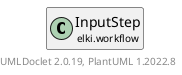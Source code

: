 @startuml
    remove .*\.(Instance|Par|Parameterizer|Factory)$
    set namespaceSeparator none
    hide empty fields
    hide empty methods

    class "<size:14>InputStep.Par\n<size:10>elki.workflow" as elki.workflow.InputStep.Par [[InputStep.Par.html]] {
        #database: Database
        {static} +DATABASE_ID: OptionID
        +configure(Parameterization): void
        +make(): InputStep
    }

    interface "<size:14>Parameterizer\n<size:10>elki.utilities.optionhandling" as elki.utilities.optionhandling.Parameterizer [[../utilities/optionhandling/Parameterizer.html]] {
        {abstract} +make(): Object
    }
    class "<size:14>InputStep\n<size:10>elki.workflow" as elki.workflow.InputStep [[InputStep.html]]

    elki.utilities.optionhandling.Parameterizer <|.. elki.workflow.InputStep.Par
    elki.workflow.InputStep +-- elki.workflow.InputStep.Par

    center footer UMLDoclet 2.0.19, PlantUML 1.2022.8
@enduml
